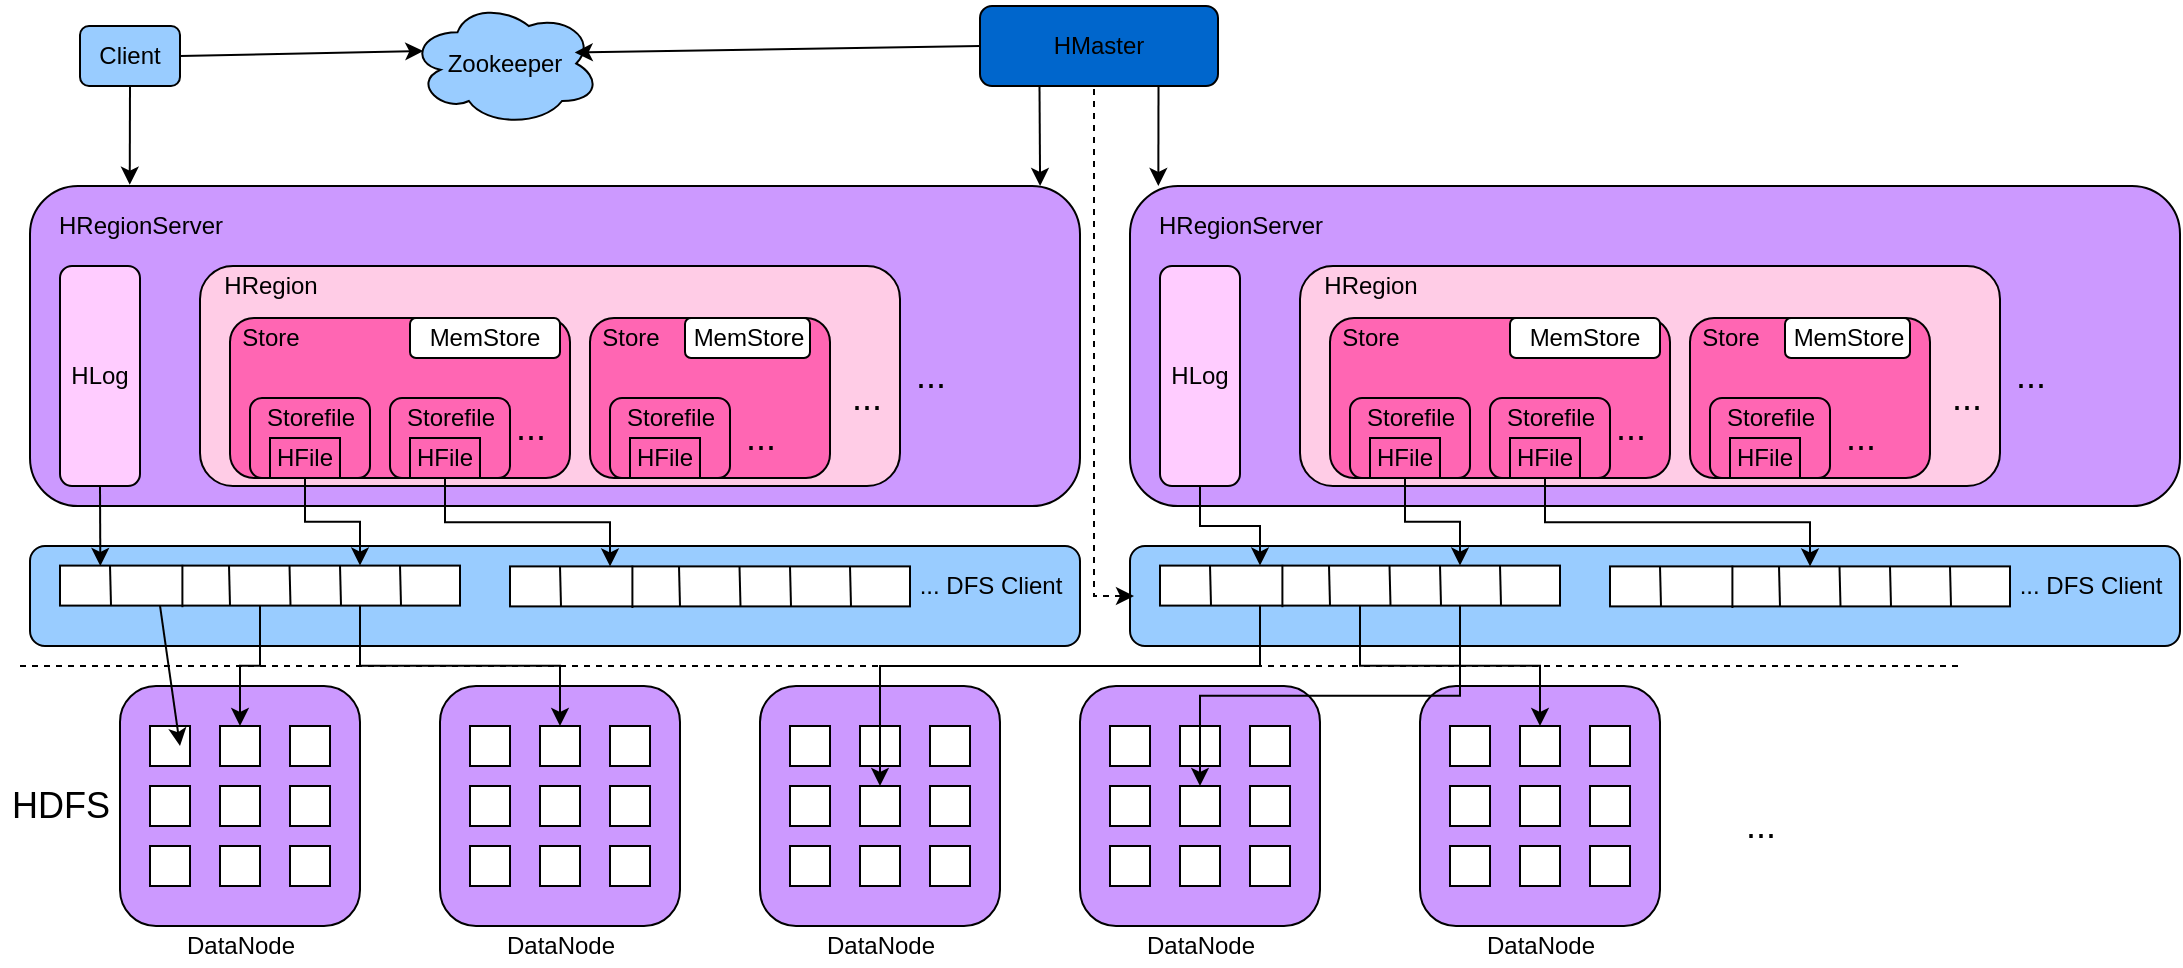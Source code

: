 <mxfile version="13.10.0" type="embed">
    <diagram id="fnQDQSjcvKdmxb23WppZ" name="Page-1">
        <mxGraphModel dx="1145" dy="529" grid="1" gridSize="10" guides="1" tooltips="1" connect="1" arrows="1" fold="1" page="1" pageScale="1" pageWidth="850" pageHeight="1100" math="0" shadow="0">
            <root>
                <mxCell id="0"/>
                <mxCell id="1" parent="0"/>
                <mxCell id="2" value="" style="rounded=1;whiteSpace=wrap;html=1;fillColor=#CC99FF;" vertex="1" parent="1">
                    <mxGeometry x="90" y="370" width="120" height="120" as="geometry"/>
                </mxCell>
                <mxCell id="3" value="" style="rounded=0;whiteSpace=wrap;html=1;fillColor=#FFFFFF;" vertex="1" parent="1">
                    <mxGeometry x="105" y="390" width="20" height="20" as="geometry"/>
                </mxCell>
                <mxCell id="6" value="" style="rounded=0;whiteSpace=wrap;html=1;fillColor=#FFFFFF;" vertex="1" parent="1">
                    <mxGeometry x="140" y="390" width="20" height="20" as="geometry"/>
                </mxCell>
                <mxCell id="7" value="" style="rounded=0;whiteSpace=wrap;html=1;fillColor=#FFFFFF;" vertex="1" parent="1">
                    <mxGeometry x="175" y="390" width="20" height="20" as="geometry"/>
                </mxCell>
                <mxCell id="9" value="" style="rounded=0;whiteSpace=wrap;html=1;fillColor=#FFFFFF;" vertex="1" parent="1">
                    <mxGeometry x="105" y="420" width="20" height="20" as="geometry"/>
                </mxCell>
                <mxCell id="10" value="" style="rounded=0;whiteSpace=wrap;html=1;fillColor=#FFFFFF;" vertex="1" parent="1">
                    <mxGeometry x="140" y="420" width="20" height="20" as="geometry"/>
                </mxCell>
                <mxCell id="11" value="" style="rounded=0;whiteSpace=wrap;html=1;fillColor=#FFFFFF;" vertex="1" parent="1">
                    <mxGeometry x="175" y="420" width="20" height="20" as="geometry"/>
                </mxCell>
                <mxCell id="12" value="" style="rounded=0;whiteSpace=wrap;html=1;fillColor=#FFFFFF;" vertex="1" parent="1">
                    <mxGeometry x="105" y="450" width="20" height="20" as="geometry"/>
                </mxCell>
                <mxCell id="13" value="" style="rounded=0;whiteSpace=wrap;html=1;fillColor=#FFFFFF;" vertex="1" parent="1">
                    <mxGeometry x="140" y="450" width="20" height="20" as="geometry"/>
                </mxCell>
                <mxCell id="14" value="" style="rounded=0;whiteSpace=wrap;html=1;fillColor=#FFFFFF;" vertex="1" parent="1">
                    <mxGeometry x="175" y="450" width="20" height="20" as="geometry"/>
                </mxCell>
                <mxCell id="15" value="DataNode" style="text;html=1;align=center;verticalAlign=middle;resizable=0;points=[];autosize=1;" vertex="1" parent="1">
                    <mxGeometry x="115" y="490" width="70" height="20" as="geometry"/>
                </mxCell>
                <mxCell id="16" value="" style="rounded=1;whiteSpace=wrap;html=1;fillColor=#CC99FF;" vertex="1" parent="1">
                    <mxGeometry x="250" y="370" width="120" height="120" as="geometry"/>
                </mxCell>
                <mxCell id="17" value="" style="rounded=0;whiteSpace=wrap;html=1;fillColor=#FFFFFF;" vertex="1" parent="1">
                    <mxGeometry x="265" y="390" width="20" height="20" as="geometry"/>
                </mxCell>
                <mxCell id="18" value="" style="rounded=0;whiteSpace=wrap;html=1;fillColor=#FFFFFF;" vertex="1" parent="1">
                    <mxGeometry x="300" y="390" width="20" height="20" as="geometry"/>
                </mxCell>
                <mxCell id="19" value="" style="rounded=0;whiteSpace=wrap;html=1;fillColor=#FFFFFF;" vertex="1" parent="1">
                    <mxGeometry x="335" y="390" width="20" height="20" as="geometry"/>
                </mxCell>
                <mxCell id="20" value="" style="rounded=0;whiteSpace=wrap;html=1;fillColor=#FFFFFF;" vertex="1" parent="1">
                    <mxGeometry x="265" y="420" width="20" height="20" as="geometry"/>
                </mxCell>
                <mxCell id="21" value="" style="rounded=0;whiteSpace=wrap;html=1;fillColor=#FFFFFF;" vertex="1" parent="1">
                    <mxGeometry x="300" y="420" width="20" height="20" as="geometry"/>
                </mxCell>
                <mxCell id="22" value="" style="rounded=0;whiteSpace=wrap;html=1;fillColor=#FFFFFF;" vertex="1" parent="1">
                    <mxGeometry x="335" y="420" width="20" height="20" as="geometry"/>
                </mxCell>
                <mxCell id="23" value="" style="rounded=0;whiteSpace=wrap;html=1;fillColor=#FFFFFF;" vertex="1" parent="1">
                    <mxGeometry x="265" y="450" width="20" height="20" as="geometry"/>
                </mxCell>
                <mxCell id="24" value="" style="rounded=0;whiteSpace=wrap;html=1;fillColor=#FFFFFF;" vertex="1" parent="1">
                    <mxGeometry x="300" y="450" width="20" height="20" as="geometry"/>
                </mxCell>
                <mxCell id="25" value="" style="rounded=0;whiteSpace=wrap;html=1;fillColor=#FFFFFF;" vertex="1" parent="1">
                    <mxGeometry x="335" y="450" width="20" height="20" as="geometry"/>
                </mxCell>
                <mxCell id="26" value="DataNode" style="text;html=1;align=center;verticalAlign=middle;resizable=0;points=[];autosize=1;" vertex="1" parent="1">
                    <mxGeometry x="275" y="490" width="70" height="20" as="geometry"/>
                </mxCell>
                <mxCell id="27" value="" style="rounded=1;whiteSpace=wrap;html=1;fillColor=#CC99FF;" vertex="1" parent="1">
                    <mxGeometry x="410" y="370" width="120" height="120" as="geometry"/>
                </mxCell>
                <mxCell id="28" value="" style="rounded=0;whiteSpace=wrap;html=1;fillColor=#FFFFFF;" vertex="1" parent="1">
                    <mxGeometry x="425" y="390" width="20" height="20" as="geometry"/>
                </mxCell>
                <mxCell id="29" value="" style="rounded=0;whiteSpace=wrap;html=1;fillColor=#FFFFFF;" vertex="1" parent="1">
                    <mxGeometry x="460" y="390" width="20" height="20" as="geometry"/>
                </mxCell>
                <mxCell id="30" value="" style="rounded=0;whiteSpace=wrap;html=1;fillColor=#FFFFFF;" vertex="1" parent="1">
                    <mxGeometry x="495" y="390" width="20" height="20" as="geometry"/>
                </mxCell>
                <mxCell id="31" value="" style="rounded=0;whiteSpace=wrap;html=1;fillColor=#FFFFFF;" vertex="1" parent="1">
                    <mxGeometry x="425" y="420" width="20" height="20" as="geometry"/>
                </mxCell>
                <mxCell id="32" value="" style="rounded=0;whiteSpace=wrap;html=1;fillColor=#FFFFFF;" vertex="1" parent="1">
                    <mxGeometry x="460" y="420" width="20" height="20" as="geometry"/>
                </mxCell>
                <mxCell id="33" value="" style="rounded=0;whiteSpace=wrap;html=1;fillColor=#FFFFFF;" vertex="1" parent="1">
                    <mxGeometry x="495" y="420" width="20" height="20" as="geometry"/>
                </mxCell>
                <mxCell id="34" value="" style="rounded=0;whiteSpace=wrap;html=1;fillColor=#FFFFFF;" vertex="1" parent="1">
                    <mxGeometry x="425" y="450" width="20" height="20" as="geometry"/>
                </mxCell>
                <mxCell id="35" value="" style="rounded=0;whiteSpace=wrap;html=1;fillColor=#FFFFFF;" vertex="1" parent="1">
                    <mxGeometry x="460" y="450" width="20" height="20" as="geometry"/>
                </mxCell>
                <mxCell id="36" value="" style="rounded=0;whiteSpace=wrap;html=1;fillColor=#FFFFFF;" vertex="1" parent="1">
                    <mxGeometry x="495" y="450" width="20" height="20" as="geometry"/>
                </mxCell>
                <mxCell id="37" value="DataNode" style="text;html=1;align=center;verticalAlign=middle;resizable=0;points=[];autosize=1;" vertex="1" parent="1">
                    <mxGeometry x="435" y="490" width="70" height="20" as="geometry"/>
                </mxCell>
                <mxCell id="38" value="" style="rounded=1;whiteSpace=wrap;html=1;fillColor=#CC99FF;" vertex="1" parent="1">
                    <mxGeometry x="570" y="370" width="120" height="120" as="geometry"/>
                </mxCell>
                <mxCell id="39" value="" style="rounded=0;whiteSpace=wrap;html=1;fillColor=#FFFFFF;" vertex="1" parent="1">
                    <mxGeometry x="585" y="390" width="20" height="20" as="geometry"/>
                </mxCell>
                <mxCell id="40" value="" style="rounded=0;whiteSpace=wrap;html=1;fillColor=#FFFFFF;" vertex="1" parent="1">
                    <mxGeometry x="620" y="390" width="20" height="20" as="geometry"/>
                </mxCell>
                <mxCell id="41" value="" style="rounded=0;whiteSpace=wrap;html=1;fillColor=#FFFFFF;" vertex="1" parent="1">
                    <mxGeometry x="655" y="390" width="20" height="20" as="geometry"/>
                </mxCell>
                <mxCell id="42" value="" style="rounded=0;whiteSpace=wrap;html=1;fillColor=#FFFFFF;" vertex="1" parent="1">
                    <mxGeometry x="585" y="420" width="20" height="20" as="geometry"/>
                </mxCell>
                <mxCell id="43" value="" style="rounded=0;whiteSpace=wrap;html=1;fillColor=#FFFFFF;" vertex="1" parent="1">
                    <mxGeometry x="620" y="420" width="20" height="20" as="geometry"/>
                </mxCell>
                <mxCell id="44" value="" style="rounded=0;whiteSpace=wrap;html=1;fillColor=#FFFFFF;" vertex="1" parent="1">
                    <mxGeometry x="655" y="420" width="20" height="20" as="geometry"/>
                </mxCell>
                <mxCell id="45" value="" style="rounded=0;whiteSpace=wrap;html=1;fillColor=#FFFFFF;" vertex="1" parent="1">
                    <mxGeometry x="585" y="450" width="20" height="20" as="geometry"/>
                </mxCell>
                <mxCell id="46" value="" style="rounded=0;whiteSpace=wrap;html=1;fillColor=#FFFFFF;" vertex="1" parent="1">
                    <mxGeometry x="620" y="450" width="20" height="20" as="geometry"/>
                </mxCell>
                <mxCell id="47" value="" style="rounded=0;whiteSpace=wrap;html=1;fillColor=#FFFFFF;" vertex="1" parent="1">
                    <mxGeometry x="655" y="450" width="20" height="20" as="geometry"/>
                </mxCell>
                <mxCell id="48" value="DataNode" style="text;html=1;align=center;verticalAlign=middle;resizable=0;points=[];autosize=1;" vertex="1" parent="1">
                    <mxGeometry x="595" y="490" width="70" height="20" as="geometry"/>
                </mxCell>
                <mxCell id="49" value="" style="rounded=1;whiteSpace=wrap;html=1;fillColor=#CC99FF;" vertex="1" parent="1">
                    <mxGeometry x="740" y="370" width="120" height="120" as="geometry"/>
                </mxCell>
                <mxCell id="50" value="" style="rounded=0;whiteSpace=wrap;html=1;fillColor=#FFFFFF;" vertex="1" parent="1">
                    <mxGeometry x="755" y="390" width="20" height="20" as="geometry"/>
                </mxCell>
                <mxCell id="51" value="" style="rounded=0;whiteSpace=wrap;html=1;fillColor=#FFFFFF;" vertex="1" parent="1">
                    <mxGeometry x="790" y="390" width="20" height="20" as="geometry"/>
                </mxCell>
                <mxCell id="52" value="" style="rounded=0;whiteSpace=wrap;html=1;fillColor=#FFFFFF;" vertex="1" parent="1">
                    <mxGeometry x="825" y="390" width="20" height="20" as="geometry"/>
                </mxCell>
                <mxCell id="53" value="" style="rounded=0;whiteSpace=wrap;html=1;fillColor=#FFFFFF;" vertex="1" parent="1">
                    <mxGeometry x="755" y="420" width="20" height="20" as="geometry"/>
                </mxCell>
                <mxCell id="54" value="" style="rounded=0;whiteSpace=wrap;html=1;fillColor=#FFFFFF;" vertex="1" parent="1">
                    <mxGeometry x="790" y="420" width="20" height="20" as="geometry"/>
                </mxCell>
                <mxCell id="55" value="" style="rounded=0;whiteSpace=wrap;html=1;fillColor=#FFFFFF;" vertex="1" parent="1">
                    <mxGeometry x="825" y="420" width="20" height="20" as="geometry"/>
                </mxCell>
                <mxCell id="56" value="" style="rounded=0;whiteSpace=wrap;html=1;fillColor=#FFFFFF;" vertex="1" parent="1">
                    <mxGeometry x="755" y="450" width="20" height="20" as="geometry"/>
                </mxCell>
                <mxCell id="57" value="" style="rounded=0;whiteSpace=wrap;html=1;fillColor=#FFFFFF;" vertex="1" parent="1">
                    <mxGeometry x="790" y="450" width="20" height="20" as="geometry"/>
                </mxCell>
                <mxCell id="58" value="" style="rounded=0;whiteSpace=wrap;html=1;fillColor=#FFFFFF;" vertex="1" parent="1">
                    <mxGeometry x="825" y="450" width="20" height="20" as="geometry"/>
                </mxCell>
                <mxCell id="59" value="DataNode" style="text;html=1;align=center;verticalAlign=middle;resizable=0;points=[];autosize=1;" vertex="1" parent="1">
                    <mxGeometry x="765" y="490" width="70" height="20" as="geometry"/>
                </mxCell>
                <mxCell id="60" value="" style="endArrow=none;dashed=1;html=1;" edge="1" parent="1">
                    <mxGeometry width="50" height="50" relative="1" as="geometry">
                        <mxPoint x="40" y="360" as="sourcePoint"/>
                        <mxPoint x="1010" y="360" as="targetPoint"/>
                    </mxGeometry>
                </mxCell>
                <mxCell id="61" value="" style="rounded=1;whiteSpace=wrap;html=1;fillColor=#99CCFF;" vertex="1" parent="1">
                    <mxGeometry x="45" y="300" width="525" height="50" as="geometry"/>
                </mxCell>
                <mxCell id="168" style="edgeStyle=none;rounded=0;orthogonalLoop=1;jettySize=auto;html=1;exitX=0.25;exitY=1;exitDx=0;exitDy=0;entryX=0.75;entryY=0.5;entryDx=0;entryDy=0;entryPerimeter=0;" edge="1" parent="1" source="62" target="3">
                    <mxGeometry relative="1" as="geometry"/>
                </mxCell>
                <mxCell id="170" style="edgeStyle=orthogonalEdgeStyle;rounded=0;orthogonalLoop=1;jettySize=auto;html=1;exitX=0.5;exitY=1;exitDx=0;exitDy=0;" edge="1" parent="1" source="62" target="6">
                    <mxGeometry relative="1" as="geometry"/>
                </mxCell>
                <mxCell id="181" style="edgeStyle=orthogonalEdgeStyle;rounded=0;orthogonalLoop=1;jettySize=auto;html=1;exitX=0.75;exitY=1;exitDx=0;exitDy=0;entryX=0.5;entryY=0;entryDx=0;entryDy=0;" edge="1" parent="1" source="62" target="18">
                    <mxGeometry relative="1" as="geometry"/>
                </mxCell>
                <mxCell id="62" value="" style="rounded=0;whiteSpace=wrap;html=1;fillColor=#FFFFFF;" vertex="1" parent="1">
                    <mxGeometry x="60" y="309.8" width="200" height="20" as="geometry"/>
                </mxCell>
                <mxCell id="63" value="" style="endArrow=none;html=1;entryX=0.306;entryY=-0.02;entryDx=0;entryDy=0;exitX=0.306;exitY=1.04;exitDx=0;exitDy=0;entryPerimeter=0;exitPerimeter=0;" edge="1" parent="1" source="62" target="62">
                    <mxGeometry width="50" height="50" relative="1" as="geometry">
                        <mxPoint x="118" y="329.8" as="sourcePoint"/>
                        <mxPoint x="170" y="459.8" as="targetPoint"/>
                    </mxGeometry>
                </mxCell>
                <mxCell id="64" value="" style="endArrow=none;html=1;entryX=0.25;entryY=0;entryDx=0;entryDy=0;" edge="1" parent="1">
                    <mxGeometry width="50" height="50" relative="1" as="geometry">
                        <mxPoint x="85.5" y="329.8" as="sourcePoint"/>
                        <mxPoint x="85" y="309.8" as="targetPoint"/>
                    </mxGeometry>
                </mxCell>
                <mxCell id="65" value="" style="endArrow=none;html=1;entryX=0.25;entryY=0;entryDx=0;entryDy=0;" edge="1" parent="1">
                    <mxGeometry width="50" height="50" relative="1" as="geometry">
                        <mxPoint x="145" y="329.8" as="sourcePoint"/>
                        <mxPoint x="144.5" y="309.8" as="targetPoint"/>
                    </mxGeometry>
                </mxCell>
                <mxCell id="66" value="" style="endArrow=none;html=1;entryX=0.25;entryY=0;entryDx=0;entryDy=0;" edge="1" parent="1">
                    <mxGeometry width="50" height="50" relative="1" as="geometry">
                        <mxPoint x="175.25" y="329.8" as="sourcePoint"/>
                        <mxPoint x="174.75" y="309.8" as="targetPoint"/>
                    </mxGeometry>
                </mxCell>
                <mxCell id="67" value="" style="endArrow=none;html=1;entryX=0.25;entryY=0;entryDx=0;entryDy=0;" edge="1" parent="1">
                    <mxGeometry width="50" height="50" relative="1" as="geometry">
                        <mxPoint x="200.5" y="329.8" as="sourcePoint"/>
                        <mxPoint x="200" y="309.8" as="targetPoint"/>
                    </mxGeometry>
                </mxCell>
                <mxCell id="68" value="" style="endArrow=none;html=1;entryX=0.25;entryY=0;entryDx=0;entryDy=0;" edge="1" parent="1">
                    <mxGeometry width="50" height="50" relative="1" as="geometry">
                        <mxPoint x="230.5" y="329.8" as="sourcePoint"/>
                        <mxPoint x="230" y="309.8" as="targetPoint"/>
                    </mxGeometry>
                </mxCell>
                <mxCell id="70" value="" style="rounded=0;whiteSpace=wrap;html=1;fillColor=#FFFFFF;" vertex="1" parent="1">
                    <mxGeometry x="285" y="310.2" width="200" height="20" as="geometry"/>
                </mxCell>
                <mxCell id="71" value="" style="endArrow=none;html=1;entryX=0.306;entryY=-0.02;entryDx=0;entryDy=0;exitX=0.306;exitY=1.04;exitDx=0;exitDy=0;entryPerimeter=0;exitPerimeter=0;" edge="1" parent="1" source="70" target="70">
                    <mxGeometry width="50" height="50" relative="1" as="geometry">
                        <mxPoint x="343" y="330.2" as="sourcePoint"/>
                        <mxPoint x="395" y="460.2" as="targetPoint"/>
                    </mxGeometry>
                </mxCell>
                <mxCell id="72" value="" style="endArrow=none;html=1;entryX=0.25;entryY=0;entryDx=0;entryDy=0;" edge="1" parent="1">
                    <mxGeometry width="50" height="50" relative="1" as="geometry">
                        <mxPoint x="310.5" y="330.2" as="sourcePoint"/>
                        <mxPoint x="310" y="310.2" as="targetPoint"/>
                    </mxGeometry>
                </mxCell>
                <mxCell id="73" value="" style="endArrow=none;html=1;entryX=0.25;entryY=0;entryDx=0;entryDy=0;" edge="1" parent="1">
                    <mxGeometry width="50" height="50" relative="1" as="geometry">
                        <mxPoint x="370" y="330.2" as="sourcePoint"/>
                        <mxPoint x="369.5" y="310.2" as="targetPoint"/>
                    </mxGeometry>
                </mxCell>
                <mxCell id="74" value="" style="endArrow=none;html=1;entryX=0.25;entryY=0;entryDx=0;entryDy=0;" edge="1" parent="1">
                    <mxGeometry width="50" height="50" relative="1" as="geometry">
                        <mxPoint x="400.25" y="330.2" as="sourcePoint"/>
                        <mxPoint x="399.75" y="310.2" as="targetPoint"/>
                    </mxGeometry>
                </mxCell>
                <mxCell id="75" value="" style="endArrow=none;html=1;entryX=0.25;entryY=0;entryDx=0;entryDy=0;" edge="1" parent="1">
                    <mxGeometry width="50" height="50" relative="1" as="geometry">
                        <mxPoint x="425.5" y="330.2" as="sourcePoint"/>
                        <mxPoint x="425" y="310.2" as="targetPoint"/>
                    </mxGeometry>
                </mxCell>
                <mxCell id="76" value="" style="endArrow=none;html=1;entryX=0.25;entryY=0;entryDx=0;entryDy=0;" edge="1" parent="1">
                    <mxGeometry width="50" height="50" relative="1" as="geometry">
                        <mxPoint x="455.5" y="330.2" as="sourcePoint"/>
                        <mxPoint x="455" y="310.2" as="targetPoint"/>
                    </mxGeometry>
                </mxCell>
                <mxCell id="77" value="... DFS Client" style="text;html=1;align=center;verticalAlign=middle;resizable=0;points=[];autosize=1;" vertex="1" parent="1">
                    <mxGeometry x="480" y="310.2" width="90" height="20" as="geometry"/>
                </mxCell>
                <mxCell id="78" value="" style="rounded=1;whiteSpace=wrap;html=1;fillColor=#99CCFF;" vertex="1" parent="1">
                    <mxGeometry x="595" y="300" width="525" height="50" as="geometry"/>
                </mxCell>
                <mxCell id="177" style="edgeStyle=orthogonalEdgeStyle;rounded=0;orthogonalLoop=1;jettySize=auto;html=1;exitX=0.25;exitY=1;exitDx=0;exitDy=0;entryX=0.5;entryY=0;entryDx=0;entryDy=0;" edge="1" parent="1" source="79" target="32">
                    <mxGeometry relative="1" as="geometry">
                        <Array as="points">
                            <mxPoint x="660" y="360"/>
                            <mxPoint x="470" y="360"/>
                        </Array>
                    </mxGeometry>
                </mxCell>
                <mxCell id="178" style="edgeStyle=orthogonalEdgeStyle;rounded=0;orthogonalLoop=1;jettySize=auto;html=1;exitX=0.5;exitY=1;exitDx=0;exitDy=0;" edge="1" parent="1" source="79" target="51">
                    <mxGeometry relative="1" as="geometry"/>
                </mxCell>
                <mxCell id="179" style="edgeStyle=orthogonalEdgeStyle;rounded=0;orthogonalLoop=1;jettySize=auto;html=1;exitX=0.75;exitY=1;exitDx=0;exitDy=0;" edge="1" parent="1" source="79" target="43">
                    <mxGeometry relative="1" as="geometry"/>
                </mxCell>
                <mxCell id="79" value="" style="rounded=0;whiteSpace=wrap;html=1;fillColor=#FFFFFF;" vertex="1" parent="1">
                    <mxGeometry x="610" y="309.8" width="200" height="20" as="geometry"/>
                </mxCell>
                <mxCell id="80" value="" style="endArrow=none;html=1;entryX=0.306;entryY=-0.02;entryDx=0;entryDy=0;exitX=0.306;exitY=1.04;exitDx=0;exitDy=0;entryPerimeter=0;exitPerimeter=0;" edge="1" parent="1" source="79" target="79">
                    <mxGeometry width="50" height="50" relative="1" as="geometry">
                        <mxPoint x="668" y="329.8" as="sourcePoint"/>
                        <mxPoint x="720" y="459.8" as="targetPoint"/>
                    </mxGeometry>
                </mxCell>
                <mxCell id="81" value="" style="endArrow=none;html=1;entryX=0.25;entryY=0;entryDx=0;entryDy=0;" edge="1" parent="1">
                    <mxGeometry width="50" height="50" relative="1" as="geometry">
                        <mxPoint x="635.5" y="329.8" as="sourcePoint"/>
                        <mxPoint x="635" y="309.8" as="targetPoint"/>
                    </mxGeometry>
                </mxCell>
                <mxCell id="82" value="" style="endArrow=none;html=1;entryX=0.25;entryY=0;entryDx=0;entryDy=0;" edge="1" parent="1">
                    <mxGeometry width="50" height="50" relative="1" as="geometry">
                        <mxPoint x="695" y="329.8" as="sourcePoint"/>
                        <mxPoint x="694.5" y="309.8" as="targetPoint"/>
                    </mxGeometry>
                </mxCell>
                <mxCell id="83" value="" style="endArrow=none;html=1;entryX=0.25;entryY=0;entryDx=0;entryDy=0;" edge="1" parent="1">
                    <mxGeometry width="50" height="50" relative="1" as="geometry">
                        <mxPoint x="725.25" y="329.8" as="sourcePoint"/>
                        <mxPoint x="724.75" y="309.8" as="targetPoint"/>
                    </mxGeometry>
                </mxCell>
                <mxCell id="84" value="" style="endArrow=none;html=1;entryX=0.25;entryY=0;entryDx=0;entryDy=0;" edge="1" parent="1">
                    <mxGeometry width="50" height="50" relative="1" as="geometry">
                        <mxPoint x="750.5" y="329.8" as="sourcePoint"/>
                        <mxPoint x="750" y="309.8" as="targetPoint"/>
                    </mxGeometry>
                </mxCell>
                <mxCell id="85" value="" style="endArrow=none;html=1;entryX=0.25;entryY=0;entryDx=0;entryDy=0;" edge="1" parent="1">
                    <mxGeometry width="50" height="50" relative="1" as="geometry">
                        <mxPoint x="780.5" y="329.8" as="sourcePoint"/>
                        <mxPoint x="780" y="309.8" as="targetPoint"/>
                    </mxGeometry>
                </mxCell>
                <mxCell id="86" value="" style="rounded=0;whiteSpace=wrap;html=1;fillColor=#FFFFFF;" vertex="1" parent="1">
                    <mxGeometry x="835" y="310.2" width="200" height="20" as="geometry"/>
                </mxCell>
                <mxCell id="87" value="" style="endArrow=none;html=1;entryX=0.306;entryY=-0.02;entryDx=0;entryDy=0;exitX=0.306;exitY=1.04;exitDx=0;exitDy=0;entryPerimeter=0;exitPerimeter=0;" edge="1" parent="1" source="86" target="86">
                    <mxGeometry width="50" height="50" relative="1" as="geometry">
                        <mxPoint x="893" y="330.2" as="sourcePoint"/>
                        <mxPoint x="945" y="460.2" as="targetPoint"/>
                    </mxGeometry>
                </mxCell>
                <mxCell id="88" value="" style="endArrow=none;html=1;entryX=0.25;entryY=0;entryDx=0;entryDy=0;" edge="1" parent="1">
                    <mxGeometry width="50" height="50" relative="1" as="geometry">
                        <mxPoint x="860.5" y="330.2" as="sourcePoint"/>
                        <mxPoint x="860" y="310.2" as="targetPoint"/>
                    </mxGeometry>
                </mxCell>
                <mxCell id="89" value="" style="endArrow=none;html=1;entryX=0.25;entryY=0;entryDx=0;entryDy=0;" edge="1" parent="1">
                    <mxGeometry width="50" height="50" relative="1" as="geometry">
                        <mxPoint x="920" y="330.2" as="sourcePoint"/>
                        <mxPoint x="919.5" y="310.2" as="targetPoint"/>
                    </mxGeometry>
                </mxCell>
                <mxCell id="90" value="" style="endArrow=none;html=1;entryX=0.25;entryY=0;entryDx=0;entryDy=0;" edge="1" parent="1">
                    <mxGeometry width="50" height="50" relative="1" as="geometry">
                        <mxPoint x="950.25" y="330.2" as="sourcePoint"/>
                        <mxPoint x="949.75" y="310.2" as="targetPoint"/>
                    </mxGeometry>
                </mxCell>
                <mxCell id="91" value="" style="endArrow=none;html=1;entryX=0.25;entryY=0;entryDx=0;entryDy=0;" edge="1" parent="1">
                    <mxGeometry width="50" height="50" relative="1" as="geometry">
                        <mxPoint x="975.5" y="330.2" as="sourcePoint"/>
                        <mxPoint x="975" y="310.2" as="targetPoint"/>
                    </mxGeometry>
                </mxCell>
                <mxCell id="92" value="" style="endArrow=none;html=1;entryX=0.25;entryY=0;entryDx=0;entryDy=0;" edge="1" parent="1">
                    <mxGeometry width="50" height="50" relative="1" as="geometry">
                        <mxPoint x="1005.5" y="330.2" as="sourcePoint"/>
                        <mxPoint x="1005" y="310.2" as="targetPoint"/>
                    </mxGeometry>
                </mxCell>
                <mxCell id="93" value="... DFS Client" style="text;html=1;align=center;verticalAlign=middle;resizable=0;points=[];autosize=1;" vertex="1" parent="1">
                    <mxGeometry x="1030" y="310.2" width="90" height="20" as="geometry"/>
                </mxCell>
                <mxCell id="94" value="&lt;font style=&quot;font-size: 18px&quot;&gt;...&lt;/font&gt;" style="text;html=1;align=center;verticalAlign=middle;resizable=0;points=[];autosize=1;" vertex="1" parent="1">
                    <mxGeometry x="895" y="430" width="30" height="20" as="geometry"/>
                </mxCell>
                <mxCell id="95" value="&lt;font style=&quot;font-size: 18px&quot;&gt;HDFS&lt;/font&gt;" style="text;html=1;align=center;verticalAlign=middle;resizable=0;points=[];autosize=1;" vertex="1" parent="1">
                    <mxGeometry x="30" y="420" width="60" height="20" as="geometry"/>
                </mxCell>
                <mxCell id="96" value="" style="rounded=1;whiteSpace=wrap;html=1;fillColor=#CC99FF;" vertex="1" parent="1">
                    <mxGeometry x="45" y="120" width="525" height="160" as="geometry"/>
                </mxCell>
                <mxCell id="167" style="edgeStyle=none;rounded=0;orthogonalLoop=1;jettySize=auto;html=1;exitX=0.5;exitY=1;exitDx=0;exitDy=0;entryX=0.067;entryY=0.2;entryDx=0;entryDy=0;entryPerimeter=0;" edge="1" parent="1" source="98" target="61">
                    <mxGeometry relative="1" as="geometry"/>
                </mxCell>
                <mxCell id="98" value="HLog" style="rounded=1;whiteSpace=wrap;html=1;fillColor=#FFCCFF;" vertex="1" parent="1">
                    <mxGeometry x="60" y="160" width="40" height="110" as="geometry"/>
                </mxCell>
                <mxCell id="99" value="" style="rounded=1;whiteSpace=wrap;html=1;fillColor=#FFCCE6;" vertex="1" parent="1">
                    <mxGeometry x="130" y="160" width="350" height="110" as="geometry"/>
                </mxCell>
                <mxCell id="100" value="HRegionServer" style="text;html=1;align=center;verticalAlign=middle;resizable=0;points=[];autosize=1;" vertex="1" parent="1">
                    <mxGeometry x="50" y="130" width="100" height="20" as="geometry"/>
                </mxCell>
                <mxCell id="101" value="&lt;font style=&quot;font-size: 18px&quot;&gt;...&lt;/font&gt;" style="text;html=1;align=center;verticalAlign=middle;resizable=0;points=[];autosize=1;" vertex="1" parent="1">
                    <mxGeometry x="480" y="205" width="30" height="20" as="geometry"/>
                </mxCell>
                <mxCell id="102" value="HRegion" style="text;html=1;align=center;verticalAlign=middle;resizable=0;points=[];autosize=1;" vertex="1" parent="1">
                    <mxGeometry x="135" y="160" width="60" height="20" as="geometry"/>
                </mxCell>
                <mxCell id="103" value="" style="rounded=1;whiteSpace=wrap;html=1;fillColor=#FF66B3;" vertex="1" parent="1">
                    <mxGeometry x="145" y="186" width="170" height="80" as="geometry"/>
                </mxCell>
                <mxCell id="104" value="Store" style="text;html=1;align=center;verticalAlign=middle;resizable=0;points=[];autosize=1;" vertex="1" parent="1">
                    <mxGeometry x="145" y="186" width="40" height="20" as="geometry"/>
                </mxCell>
                <mxCell id="107" value="" style="rounded=1;whiteSpace=wrap;html=1;fillColor=#FF66B3;" vertex="1" parent="1">
                    <mxGeometry x="155" y="226" width="60" height="40" as="geometry"/>
                </mxCell>
                <mxCell id="172" style="edgeStyle=orthogonalEdgeStyle;rounded=0;orthogonalLoop=1;jettySize=auto;html=1;exitX=0.5;exitY=1;exitDx=0;exitDy=0;entryX=0.75;entryY=0;entryDx=0;entryDy=0;" edge="1" parent="1" source="108" target="62">
                    <mxGeometry relative="1" as="geometry"/>
                </mxCell>
                <mxCell id="108" value="HFile" style="rounded=0;whiteSpace=wrap;html=1;fillColor=#FF66B3;" vertex="1" parent="1">
                    <mxGeometry x="165" y="246" width="35" height="20" as="geometry"/>
                </mxCell>
                <mxCell id="109" value="Storefile" style="text;html=1;align=center;verticalAlign=middle;resizable=0;points=[];autosize=1;" vertex="1" parent="1">
                    <mxGeometry x="155" y="226" width="60" height="20" as="geometry"/>
                </mxCell>
                <mxCell id="110" value="" style="rounded=1;whiteSpace=wrap;html=1;fillColor=#FF66B3;" vertex="1" parent="1">
                    <mxGeometry x="225" y="226" width="60" height="40" as="geometry"/>
                </mxCell>
                <mxCell id="173" style="edgeStyle=orthogonalEdgeStyle;rounded=0;orthogonalLoop=1;jettySize=auto;html=1;exitX=0.5;exitY=1;exitDx=0;exitDy=0;entryX=0.25;entryY=0;entryDx=0;entryDy=0;" edge="1" parent="1" source="111" target="70">
                    <mxGeometry relative="1" as="geometry"/>
                </mxCell>
                <mxCell id="111" value="HFile" style="rounded=0;whiteSpace=wrap;html=1;fillColor=#FF66B3;" vertex="1" parent="1">
                    <mxGeometry x="235" y="246" width="35" height="20" as="geometry"/>
                </mxCell>
                <mxCell id="112" value="Storefile" style="text;html=1;align=center;verticalAlign=middle;resizable=0;points=[];autosize=1;" vertex="1" parent="1">
                    <mxGeometry x="225" y="226" width="60" height="20" as="geometry"/>
                </mxCell>
                <mxCell id="114" value="&lt;font style=&quot;font-size: 18px&quot;&gt;...&lt;/font&gt;" style="text;html=1;align=center;verticalAlign=middle;resizable=0;points=[];autosize=1;" vertex="1" parent="1">
                    <mxGeometry x="280" y="231" width="30" height="20" as="geometry"/>
                </mxCell>
                <mxCell id="116" value="MemStore" style="rounded=1;whiteSpace=wrap;html=1;fillColor=#FFFFFF;" vertex="1" parent="1">
                    <mxGeometry x="235" y="186" width="75" height="20" as="geometry"/>
                </mxCell>
                <mxCell id="117" value="" style="rounded=1;whiteSpace=wrap;html=1;fillColor=#FF66B3;" vertex="1" parent="1">
                    <mxGeometry x="325" y="186" width="120" height="80" as="geometry"/>
                </mxCell>
                <mxCell id="118" value="Store" style="text;html=1;align=center;verticalAlign=middle;resizable=0;points=[];autosize=1;" vertex="1" parent="1">
                    <mxGeometry x="325" y="186" width="40" height="20" as="geometry"/>
                </mxCell>
                <mxCell id="119" value="" style="rounded=1;whiteSpace=wrap;html=1;fillColor=#FF66B3;" vertex="1" parent="1">
                    <mxGeometry x="335" y="226" width="60" height="40" as="geometry"/>
                </mxCell>
                <mxCell id="120" value="HFile" style="rounded=0;whiteSpace=wrap;html=1;fillColor=#FF66B3;" vertex="1" parent="1">
                    <mxGeometry x="345" y="246" width="35" height="20" as="geometry"/>
                </mxCell>
                <mxCell id="121" value="Storefile" style="text;html=1;align=center;verticalAlign=middle;resizable=0;points=[];autosize=1;" vertex="1" parent="1">
                    <mxGeometry x="335" y="226" width="60" height="20" as="geometry"/>
                </mxCell>
                <mxCell id="125" value="&lt;font style=&quot;font-size: 18px&quot;&gt;...&lt;/font&gt;" style="text;html=1;align=center;verticalAlign=middle;resizable=0;points=[];autosize=1;" vertex="1" parent="1">
                    <mxGeometry x="395" y="236" width="30" height="20" as="geometry"/>
                </mxCell>
                <mxCell id="126" value="MemStore" style="rounded=1;whiteSpace=wrap;html=1;fillColor=#FFFFFF;" vertex="1" parent="1">
                    <mxGeometry x="372.5" y="186" width="62.5" height="20" as="geometry"/>
                </mxCell>
                <mxCell id="127" value="&lt;font style=&quot;font-size: 18px&quot;&gt;...&lt;/font&gt;" style="text;html=1;align=center;verticalAlign=middle;resizable=0;points=[];autosize=1;" vertex="1" parent="1">
                    <mxGeometry x="448" y="216" width="30" height="20" as="geometry"/>
                </mxCell>
                <mxCell id="128" value="" style="rounded=1;whiteSpace=wrap;html=1;fillColor=#CC99FF;" vertex="1" parent="1">
                    <mxGeometry x="595" y="120" width="525" height="160" as="geometry"/>
                </mxCell>
                <mxCell id="174" style="edgeStyle=orthogonalEdgeStyle;rounded=0;orthogonalLoop=1;jettySize=auto;html=1;exitX=0.5;exitY=1;exitDx=0;exitDy=0;entryX=0.25;entryY=0;entryDx=0;entryDy=0;" edge="1" parent="1" source="129" target="79">
                    <mxGeometry relative="1" as="geometry"/>
                </mxCell>
                <mxCell id="129" value="HLog" style="rounded=1;whiteSpace=wrap;html=1;fillColor=#FFCCFF;" vertex="1" parent="1">
                    <mxGeometry x="610" y="160" width="40" height="110" as="geometry"/>
                </mxCell>
                <mxCell id="130" value="" style="rounded=1;whiteSpace=wrap;html=1;fillColor=#FFCCE6;" vertex="1" parent="1">
                    <mxGeometry x="680" y="160" width="350" height="110" as="geometry"/>
                </mxCell>
                <mxCell id="131" value="HRegionServer" style="text;html=1;align=center;verticalAlign=middle;resizable=0;points=[];autosize=1;" vertex="1" parent="1">
                    <mxGeometry x="600" y="130" width="100" height="20" as="geometry"/>
                </mxCell>
                <mxCell id="132" value="&lt;font style=&quot;font-size: 18px&quot;&gt;...&lt;/font&gt;" style="text;html=1;align=center;verticalAlign=middle;resizable=0;points=[];autosize=1;" vertex="1" parent="1">
                    <mxGeometry x="1030" y="205" width="30" height="20" as="geometry"/>
                </mxCell>
                <mxCell id="133" value="HRegion" style="text;html=1;align=center;verticalAlign=middle;resizable=0;points=[];autosize=1;" vertex="1" parent="1">
                    <mxGeometry x="685" y="160" width="60" height="20" as="geometry"/>
                </mxCell>
                <mxCell id="134" value="" style="rounded=1;whiteSpace=wrap;html=1;fillColor=#FF66B3;" vertex="1" parent="1">
                    <mxGeometry x="695" y="186" width="170" height="80" as="geometry"/>
                </mxCell>
                <mxCell id="135" value="Store" style="text;html=1;align=center;verticalAlign=middle;resizable=0;points=[];autosize=1;" vertex="1" parent="1">
                    <mxGeometry x="695" y="186" width="40" height="20" as="geometry"/>
                </mxCell>
                <mxCell id="136" value="" style="rounded=1;whiteSpace=wrap;html=1;fillColor=#FF66B3;" vertex="1" parent="1">
                    <mxGeometry x="705" y="226" width="60" height="40" as="geometry"/>
                </mxCell>
                <mxCell id="175" style="edgeStyle=orthogonalEdgeStyle;rounded=0;orthogonalLoop=1;jettySize=auto;html=1;exitX=0.5;exitY=1;exitDx=0;exitDy=0;entryX=0.75;entryY=0;entryDx=0;entryDy=0;" edge="1" parent="1" source="137" target="79">
                    <mxGeometry relative="1" as="geometry"/>
                </mxCell>
                <mxCell id="137" value="HFile" style="rounded=0;whiteSpace=wrap;html=1;fillColor=#FF66B3;" vertex="1" parent="1">
                    <mxGeometry x="715" y="246" width="35" height="20" as="geometry"/>
                </mxCell>
                <mxCell id="138" value="Storefile" style="text;html=1;align=center;verticalAlign=middle;resizable=0;points=[];autosize=1;" vertex="1" parent="1">
                    <mxGeometry x="705" y="226" width="60" height="20" as="geometry"/>
                </mxCell>
                <mxCell id="139" value="" style="rounded=1;whiteSpace=wrap;html=1;fillColor=#FF66B3;" vertex="1" parent="1">
                    <mxGeometry x="775" y="226" width="60" height="40" as="geometry"/>
                </mxCell>
                <mxCell id="176" style="edgeStyle=orthogonalEdgeStyle;rounded=0;orthogonalLoop=1;jettySize=auto;html=1;exitX=0.5;exitY=1;exitDx=0;exitDy=0;" edge="1" parent="1" source="140" target="86">
                    <mxGeometry relative="1" as="geometry"/>
                </mxCell>
                <mxCell id="140" value="HFile" style="rounded=0;whiteSpace=wrap;html=1;fillColor=#FF66B3;" vertex="1" parent="1">
                    <mxGeometry x="785" y="246" width="35" height="20" as="geometry"/>
                </mxCell>
                <mxCell id="141" value="Storefile" style="text;html=1;align=center;verticalAlign=middle;resizable=0;points=[];autosize=1;" vertex="1" parent="1">
                    <mxGeometry x="775" y="226" width="60" height="20" as="geometry"/>
                </mxCell>
                <mxCell id="142" value="&lt;font style=&quot;font-size: 18px&quot;&gt;...&lt;/font&gt;" style="text;html=1;align=center;verticalAlign=middle;resizable=0;points=[];autosize=1;" vertex="1" parent="1">
                    <mxGeometry x="830" y="231" width="30" height="20" as="geometry"/>
                </mxCell>
                <mxCell id="143" value="MemStore" style="rounded=1;whiteSpace=wrap;html=1;fillColor=#FFFFFF;" vertex="1" parent="1">
                    <mxGeometry x="785" y="186" width="75" height="20" as="geometry"/>
                </mxCell>
                <mxCell id="144" value="" style="rounded=1;whiteSpace=wrap;html=1;fillColor=#FF66B3;" vertex="1" parent="1">
                    <mxGeometry x="875" y="186" width="120" height="80" as="geometry"/>
                </mxCell>
                <mxCell id="145" value="Store" style="text;html=1;align=center;verticalAlign=middle;resizable=0;points=[];autosize=1;" vertex="1" parent="1">
                    <mxGeometry x="875" y="186" width="40" height="20" as="geometry"/>
                </mxCell>
                <mxCell id="146" value="" style="rounded=1;whiteSpace=wrap;html=1;fillColor=#FF66B3;" vertex="1" parent="1">
                    <mxGeometry x="885" y="226" width="60" height="40" as="geometry"/>
                </mxCell>
                <mxCell id="147" value="HFile" style="rounded=0;whiteSpace=wrap;html=1;fillColor=#FF66B3;" vertex="1" parent="1">
                    <mxGeometry x="895" y="246" width="35" height="20" as="geometry"/>
                </mxCell>
                <mxCell id="148" value="Storefile" style="text;html=1;align=center;verticalAlign=middle;resizable=0;points=[];autosize=1;" vertex="1" parent="1">
                    <mxGeometry x="885" y="226" width="60" height="20" as="geometry"/>
                </mxCell>
                <mxCell id="149" value="&lt;font style=&quot;font-size: 18px&quot;&gt;...&lt;/font&gt;" style="text;html=1;align=center;verticalAlign=middle;resizable=0;points=[];autosize=1;" vertex="1" parent="1">
                    <mxGeometry x="945" y="236" width="30" height="20" as="geometry"/>
                </mxCell>
                <mxCell id="150" value="MemStore" style="rounded=1;whiteSpace=wrap;html=1;fillColor=#FFFFFF;" vertex="1" parent="1">
                    <mxGeometry x="922.5" y="186" width="62.5" height="20" as="geometry"/>
                </mxCell>
                <mxCell id="151" value="&lt;font style=&quot;font-size: 18px&quot;&gt;...&lt;/font&gt;" style="text;html=1;align=center;verticalAlign=middle;resizable=0;points=[];autosize=1;" vertex="1" parent="1">
                    <mxGeometry x="998" y="216" width="30" height="20" as="geometry"/>
                </mxCell>
                <mxCell id="164" style="rounded=0;orthogonalLoop=1;jettySize=auto;html=1;exitX=1;exitY=0.5;exitDx=0;exitDy=0;entryX=0.07;entryY=0.4;entryDx=0;entryDy=0;entryPerimeter=0;" edge="1" parent="1" source="152" target="153">
                    <mxGeometry relative="1" as="geometry"/>
                </mxCell>
                <mxCell id="166" style="edgeStyle=none;rounded=0;orthogonalLoop=1;jettySize=auto;html=1;exitX=0.5;exitY=1;exitDx=0;exitDy=0;entryX=0.095;entryY=-0.004;entryDx=0;entryDy=0;entryPerimeter=0;" edge="1" parent="1" source="152" target="96">
                    <mxGeometry relative="1" as="geometry"/>
                </mxCell>
                <mxCell id="152" value="Client" style="rounded=1;whiteSpace=wrap;html=1;fillColor=#99CCFF;" vertex="1" parent="1">
                    <mxGeometry x="70" y="40" width="50" height="30" as="geometry"/>
                </mxCell>
                <mxCell id="153" value="Zookeeper" style="ellipse;shape=cloud;whiteSpace=wrap;html=1;fillColor=#99CCFF;" vertex="1" parent="1">
                    <mxGeometry x="235" y="27.5" width="95" height="62.5" as="geometry"/>
                </mxCell>
                <mxCell id="161" style="rounded=0;orthogonalLoop=1;jettySize=auto;html=1;exitX=0.75;exitY=1;exitDx=0;exitDy=0;entryX=0.027;entryY=0;entryDx=0;entryDy=0;entryPerimeter=0;" edge="1" parent="1" source="154" target="128">
                    <mxGeometry relative="1" as="geometry"/>
                </mxCell>
                <mxCell id="162" style="rounded=0;orthogonalLoop=1;jettySize=auto;html=1;exitX=0.25;exitY=1;exitDx=0;exitDy=0;entryX=0.962;entryY=0;entryDx=0;entryDy=0;entryPerimeter=0;" edge="1" parent="1" source="154" target="96">
                    <mxGeometry relative="1" as="geometry"/>
                </mxCell>
                <mxCell id="163" style="edgeStyle=orthogonalEdgeStyle;rounded=0;orthogonalLoop=1;jettySize=auto;html=1;exitX=0.5;exitY=1;exitDx=0;exitDy=0;entryX=0;entryY=0.5;entryDx=0;entryDy=0;dashed=1;" edge="1" parent="1">
                    <mxGeometry relative="1" as="geometry">
                        <mxPoint x="581.5" y="70" as="sourcePoint"/>
                        <mxPoint x="597" y="325" as="targetPoint"/>
                        <Array as="points">
                            <mxPoint x="577" y="70"/>
                            <mxPoint x="577" y="325"/>
                        </Array>
                    </mxGeometry>
                </mxCell>
                <mxCell id="165" style="rounded=0;orthogonalLoop=1;jettySize=auto;html=1;exitX=0;exitY=0.5;exitDx=0;exitDy=0;entryX=0.867;entryY=0.412;entryDx=0;entryDy=0;entryPerimeter=0;" edge="1" parent="1" source="154" target="153">
                    <mxGeometry relative="1" as="geometry"/>
                </mxCell>
                <mxCell id="154" value="HMaster" style="rounded=1;whiteSpace=wrap;html=1;fillColor=#0066CC;" vertex="1" parent="1">
                    <mxGeometry x="520" y="30" width="119" height="40" as="geometry"/>
                </mxCell>
            </root>
        </mxGraphModel>
    </diagram>
</mxfile>